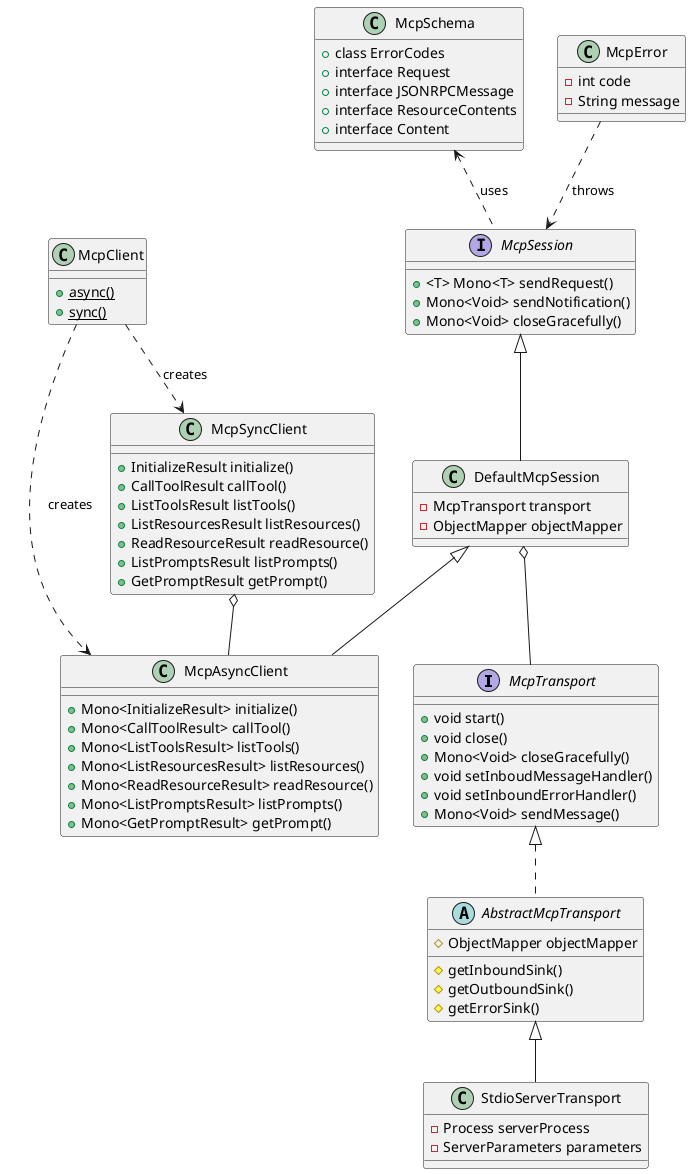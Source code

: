 @startuml Core Components

interface McpTransport {
  +void start()
  +void close()
  +Mono<Void> closeGracefully()
  +void setInboudMessageHandler()
  +void setInboundErrorHandler()
  +Mono<Void> sendMessage()
}

abstract class AbstractMcpTransport {
  #ObjectMapper objectMapper
  #getInboundSink()
  #getOutboundSink()
  #getErrorSink()
}

interface McpSession {
  +<T> Mono<T> sendRequest()
  +Mono<Void> sendNotification()
  +Mono<Void> closeGracefully()
}

class DefaultMcpSession {
  -McpTransport transport
  -ObjectMapper objectMapper
}

class McpClient {
  +{static} async()
  +{static} sync()
}

class McpAsyncClient {
  +Mono<InitializeResult> initialize()
  +Mono<CallToolResult> callTool()
  +Mono<ListToolsResult> listTools()
  +Mono<ListResourcesResult> listResources()
  +Mono<ReadResourceResult> readResource()
  +Mono<ListPromptsResult> listPrompts()
  +Mono<GetPromptResult> getPrompt()
}

class McpSyncClient {
  +InitializeResult initialize()
  +CallToolResult callTool()
  +ListToolsResult listTools()
  +ListResourcesResult listResources()
  +ReadResourceResult readResource()
  +ListPromptsResult listPrompts()
  +GetPromptResult getPrompt()
}

class StdioServerTransport {
  -Process serverProcess
  -ServerParameters parameters
}

class McpSchema {
  +class ErrorCodes
  +interface Request
  +interface JSONRPCMessage
  +interface ResourceContents
  +interface Content
}

class McpError {
  -int code
  -String message
}

McpTransport <|.. AbstractMcpTransport
AbstractMcpTransport <|-- StdioServerTransport
McpSession <|-- DefaultMcpSession
DefaultMcpSession <|-- McpAsyncClient
McpClient ..> McpAsyncClient : creates
McpClient ..> McpSyncClient : creates
McpSyncClient o-- McpAsyncClient
DefaultMcpSession o-- McpTransport
McpSchema <.. McpSession : uses
McpError ..> McpSession : throws

@enduml

@startuml Message Flow

package "MCP Schema" {
  interface JSONRPCMessage {
    +String jsonrpc()
  }
  
  interface Request {
  }
  
  class InitializeRequest
  class CallToolRequest
  class CreateMessageRequest
  class CompleteRequest
  class GetPromptRequest
}

package "Resource Types" {
  interface ResourceContents {
    +String uri()
    +String mimeType()
  }
  
  class TextResourceContents
  class BlobResourceContents
  
  interface Content {
    +String type()
  }
  
  class TextContent
  class ImageContent
  class EmbeddedResource
}

JSONRPCMessage <|.. Request
Request <|.. InitializeRequest
Request <|.. CallToolRequest
Request <|.. CreateMessageRequest
Request <|.. CompleteRequest
Request <|.. GetPromptRequest

ResourceContents <|.. TextResourceContents
ResourceContents <|.. BlobResourceContents

Content <|.. TextContent
Content <|.. ImageContent
Content <|.. EmbeddedResource

@enduml
